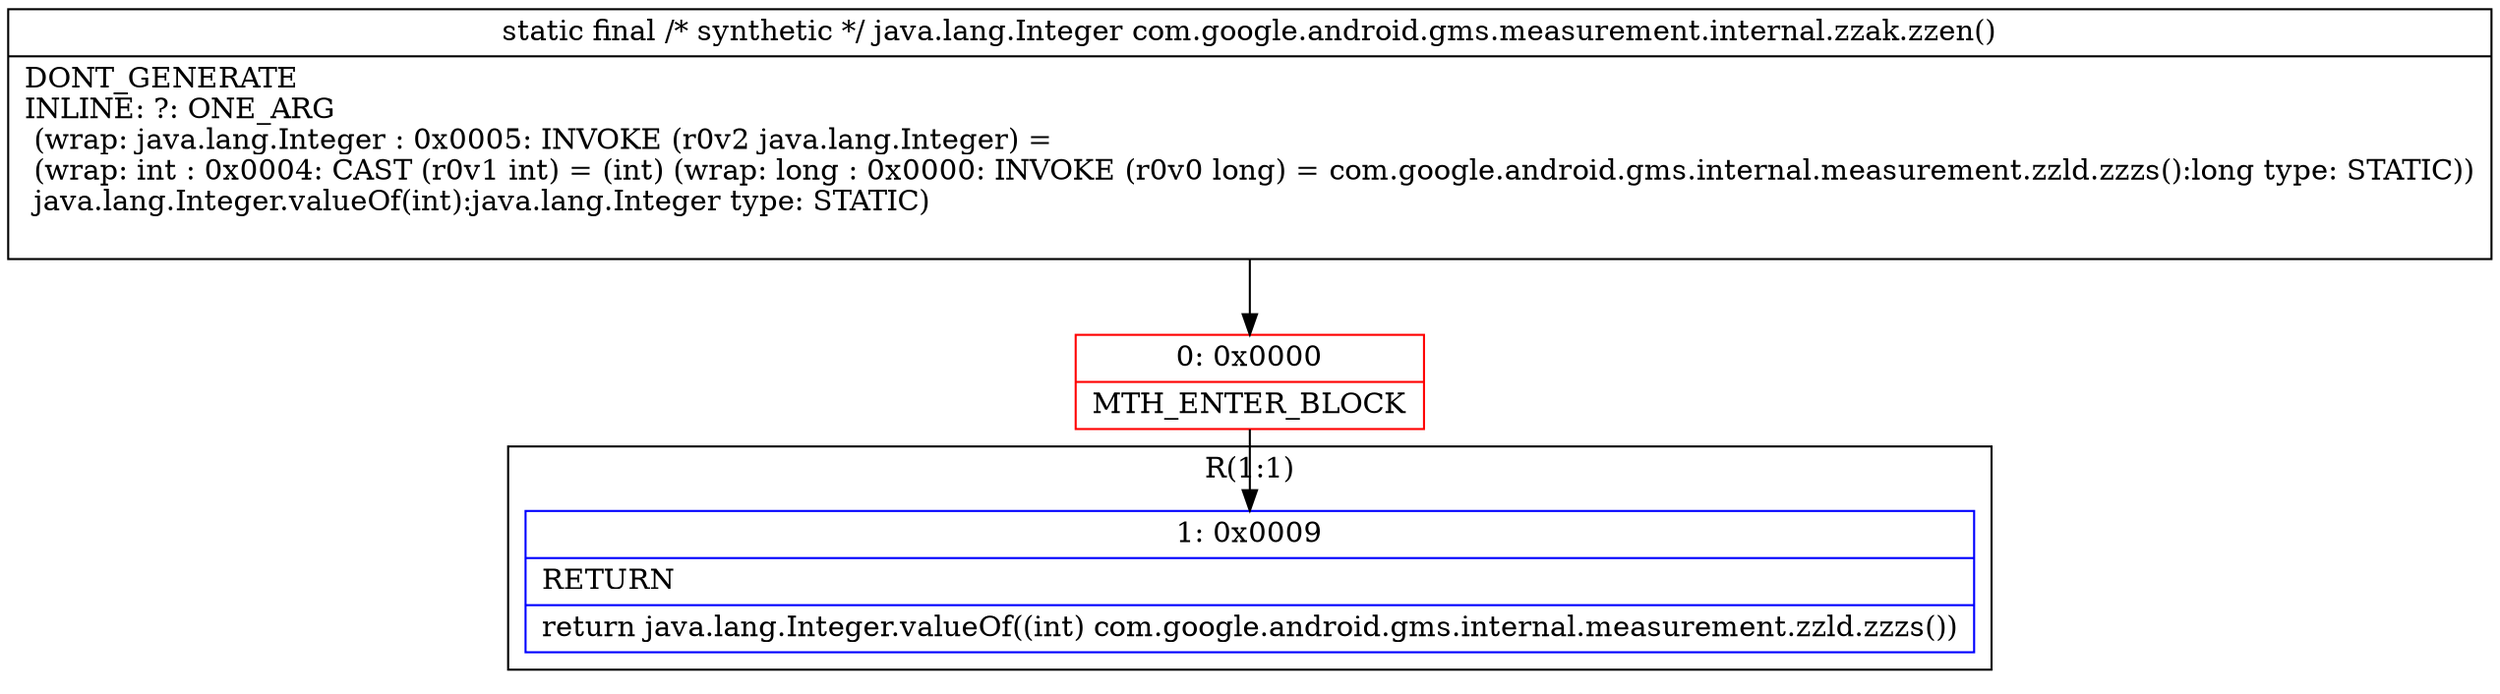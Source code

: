 digraph "CFG forcom.google.android.gms.measurement.internal.zzak.zzen()Ljava\/lang\/Integer;" {
subgraph cluster_Region_1783554684 {
label = "R(1:1)";
node [shape=record,color=blue];
Node_1 [shape=record,label="{1\:\ 0x0009|RETURN\l|return java.lang.Integer.valueOf((int) com.google.android.gms.internal.measurement.zzld.zzzs())\l}"];
}
Node_0 [shape=record,color=red,label="{0\:\ 0x0000|MTH_ENTER_BLOCK\l}"];
MethodNode[shape=record,label="{static final \/* synthetic *\/ java.lang.Integer com.google.android.gms.measurement.internal.zzak.zzen()  | DONT_GENERATE\lINLINE: ?: ONE_ARG  \l  (wrap: java.lang.Integer : 0x0005: INVOKE  (r0v2 java.lang.Integer) = \l  (wrap: int : 0x0004: CAST  (r0v1 int) = (int) (wrap: long : 0x0000: INVOKE  (r0v0 long) =  com.google.android.gms.internal.measurement.zzld.zzzs():long type: STATIC))\l java.lang.Integer.valueOf(int):java.lang.Integer type: STATIC)\l\l}"];
MethodNode -> Node_0;
Node_0 -> Node_1;
}

